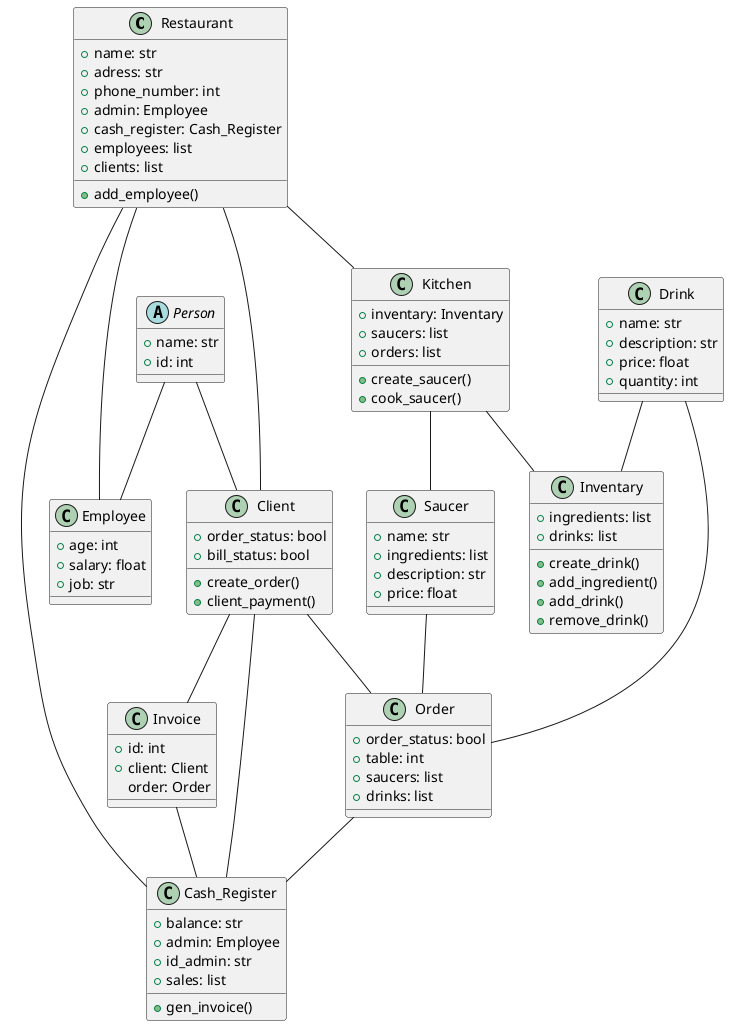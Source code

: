 @startuml Restaurant uml

class Restaurant{
+name: str
+adress: str
+phone_number: int
+admin: Employee
+cash_register: Cash_Register
+employees: list
+clients: list
+add_employee() 
}

abstract class "Person"{
+name: str
+id: int 
}

class Employee{
+age: int
+salary: float
+job: str  
}

class Client{
+order_status: bool
+bill_status: bool
+create_order()
+client_payment()
} 
	
class Saucer{
+name: str
+ingredients: list
+description: str
+price: float 
}

class Drink{
+name: str
+description: str
+price: float
+quantity: int 
}

class Order{
+order_status: bool
+table: int
+saucers: list 
+drinks: list
}

class Invoice{
+id: int
+client: Client
order: Order  
}

class Kitchen{
+inventary: Inventary
+saucers: list
+orders: list
+create_saucer()
+cook_saucer()
}

class Cash_Register{
+balance: str
+admin: Employee
+id_admin: str
+sales: list
+gen_invoice()
}

class Inventary{
+ingredients: list
+drinks: list
+create_drink()
+add_ingredient()
+add_drink()
+remove_drink()
}

Person -- Client
Person -- Employee
Restaurant -- Client
Restaurant -- Employee
Restaurant -- Kitchen
Restaurant -- Cash_Register
Invoice -- Cash_Register
Kitchen-- Inventary
Kitchen-- Saucer
Saucer -- Order
Drink -- Order
Drink --Inventary

Client -- Invoice
Client -- Order
Order -- Cash_Register
Client -- Cash_Register

@enduml
